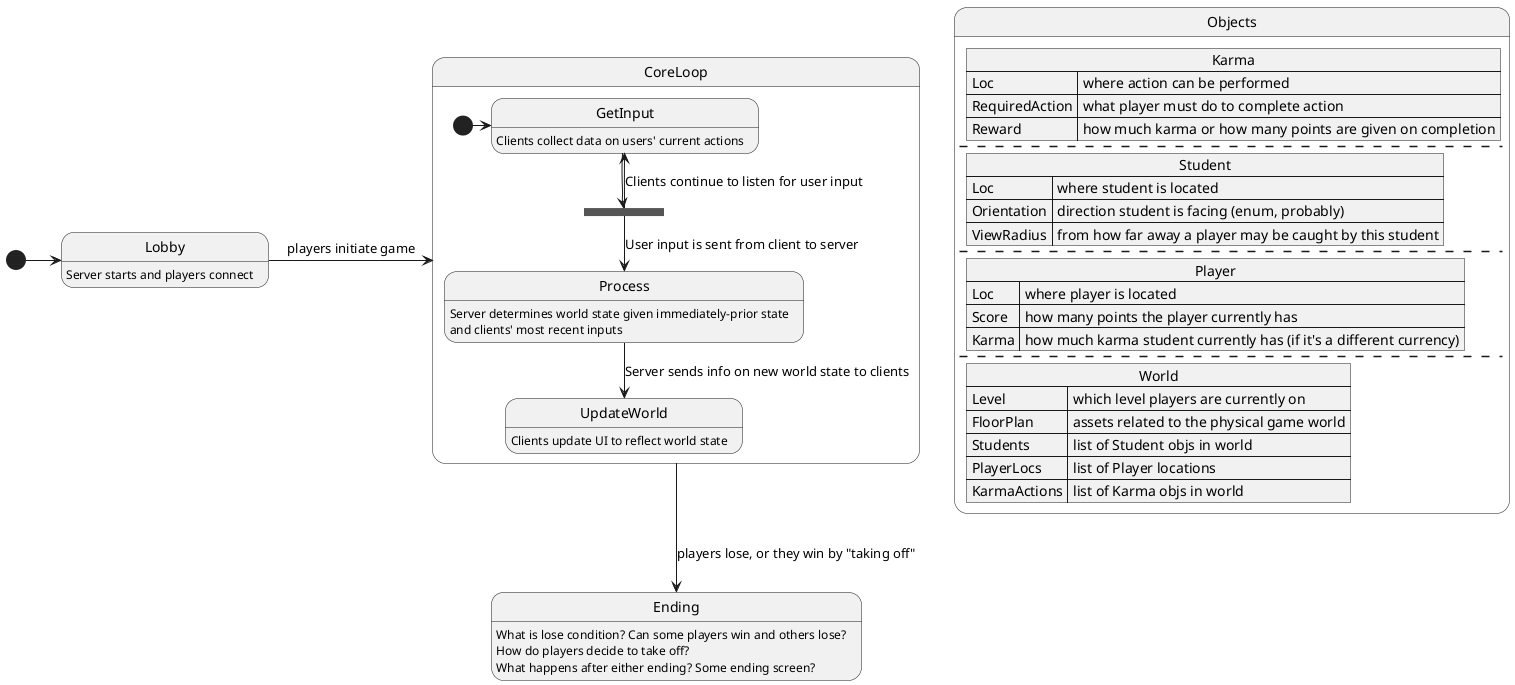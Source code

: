 @startuml
[*] -> Lobby
Lobby : Server starts and players connect

state CoreLoop {
  [*] -> GetInput
  GetInput : Clients collect data on users' current actions
  state input_fork <<fork>>
  GetInput --> input_fork <<fork>>
  input_fork --> Process : User input is sent from client to server
  input_fork --> GetInput : Clients continue to listen for user input
  Process : Server determines world state given immediately-prior state
  Process : and clients' most recent inputs
  Process --> UpdateWorld : Server sends info on new world state to clients
  UpdateWorld : Clients update UI to reflect world state
}

Lobby -> CoreLoop : players initiate game
CoreLoop --> Ending : players lose, or they win by "taking off"

Ending : What is lose condition? Can some players win and others lose?
Ending : How do players decide to take off?
Ending : What happens after either ending? Some ending screen?

state Objects {
json Karma {
  "Loc" : "where action can be performed",
  "RequiredAction" : "what player must do to complete action",
  "Reward" : "how much karma or how many points are given on completion"
}
--
json Student {
  "Loc" : "where student is located",
  "Orientation" : "direction student is facing (enum, probably)",
  "ViewRadius" : "from how far away a player may be caught by this student"
}
--
json Player {
  "Loc" : "where player is located",
  "Score" : "how many points the player currently has",
  "Karma" : "how much karma student currently has (if it's a different currency)"
}
--
json World {
  "Level" : "which level players are currently on",
  "FloorPlan" : "assets related to the physical game world",
  "Students" : "list of Student objs in world",
  "PlayerLocs" : "list of Player locations",
  "KarmaActions" : "list of Karma objs in world"
}
}
@enduml